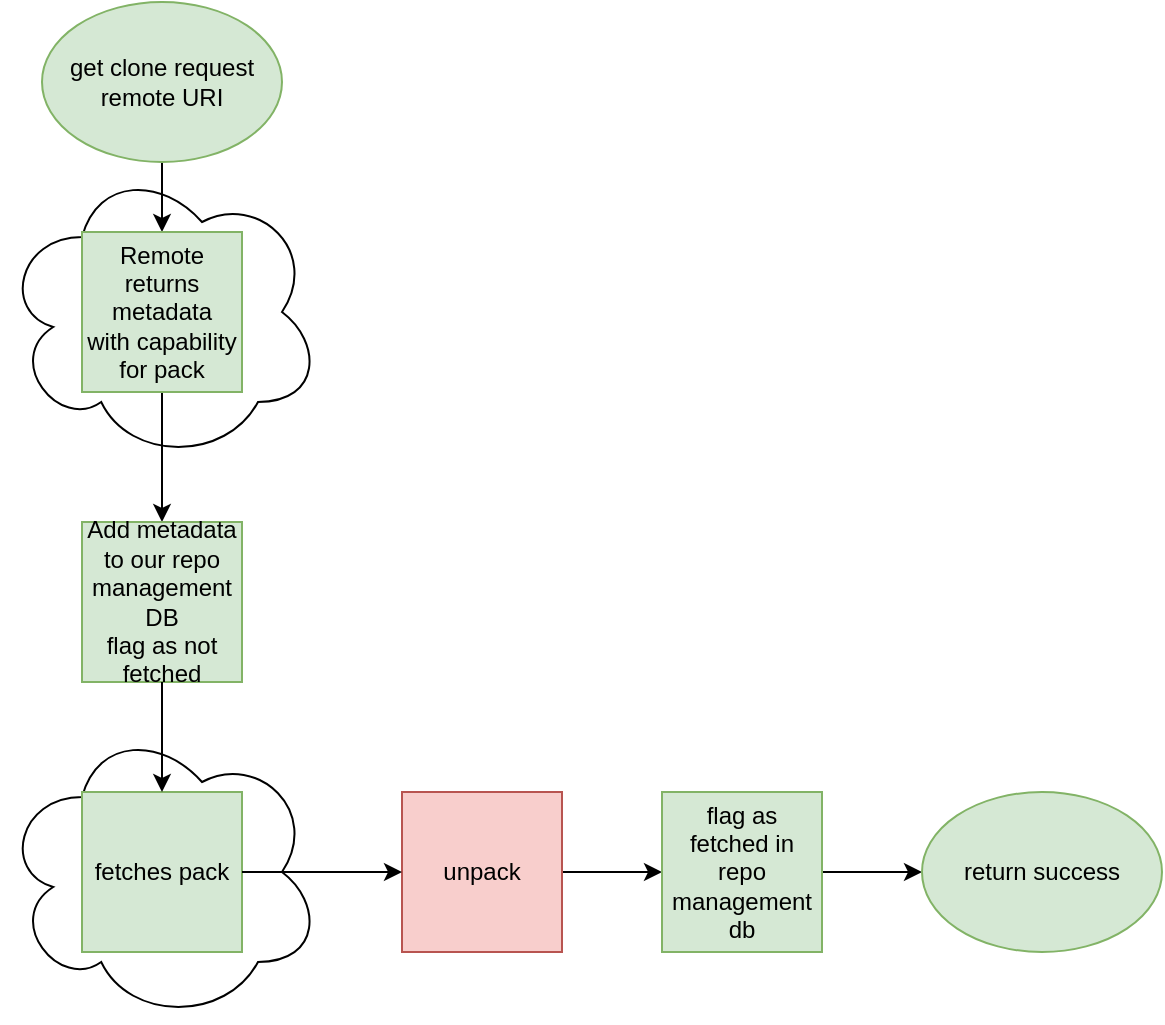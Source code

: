 <mxfile version="12.5.4" type="github">
  <diagram id="zO-Ndx_tbdGU6NtDlcAN" name="Page-1">
    <mxGraphModel dx="768" dy="419" grid="1" gridSize="10" guides="1" tooltips="1" connect="1" arrows="1" fold="1" page="1" pageScale="1" pageWidth="850" pageHeight="1100" math="0" shadow="0">
      <root>
        <mxCell id="0"/>
        <mxCell id="1" parent="0"/>
        <mxCell id="mCaw67XqG0S3leMnFBG2-7" value="" style="ellipse;shape=cloud;whiteSpace=wrap;html=1;" parent="1" vertex="1">
          <mxGeometry y="390" width="160" height="150" as="geometry"/>
        </mxCell>
        <mxCell id="mCaw67XqG0S3leMnFBG2-2" value="" style="ellipse;shape=cloud;whiteSpace=wrap;html=1;" parent="1" vertex="1">
          <mxGeometry y="110" width="160" height="150" as="geometry"/>
        </mxCell>
        <mxCell id="mCaw67XqG0S3leMnFBG2-6" value="" style="edgeStyle=orthogonalEdgeStyle;rounded=0;orthogonalLoop=1;jettySize=auto;html=1;exitX=0.5;exitY=1;exitDx=0;exitDy=0;" parent="1" source="mCaw67XqG0S3leMnFBG2-1" target="mCaw67XqG0S3leMnFBG2-4" edge="1">
          <mxGeometry relative="1" as="geometry"/>
        </mxCell>
        <mxCell id="mCaw67XqG0S3leMnFBG2-3" value="" style="edgeStyle=orthogonalEdgeStyle;rounded=0;orthogonalLoop=1;jettySize=auto;html=1;" parent="1" source="7s5gqH4z4nf9z0TM5Xe7-1" target="mCaw67XqG0S3leMnFBG2-1" edge="1">
          <mxGeometry relative="1" as="geometry"/>
        </mxCell>
        <mxCell id="7s5gqH4z4nf9z0TM5Xe7-1" value="get clone request remote URI" style="ellipse;whiteSpace=wrap;html=1;fillColor=#d5e8d4;strokeColor=#82b366;" parent="1" vertex="1">
          <mxGeometry x="20" y="30" width="120" height="80" as="geometry"/>
        </mxCell>
        <mxCell id="mCaw67XqG0S3leMnFBG2-1" value="&lt;div&gt;Remote&lt;/div&gt;&lt;div&gt;returns metadata&lt;/div&gt;&lt;div&gt;with capability for pack&lt;br&gt;&lt;/div&gt;" style="whiteSpace=wrap;html=1;aspect=fixed;fillColor=#d5e8d4;strokeColor=#82b366;" parent="1" vertex="1">
          <mxGeometry x="40" y="145" width="80" height="80" as="geometry"/>
        </mxCell>
        <mxCell id="mCaw67XqG0S3leMnFBG2-4" value="&lt;div&gt;Add metadata to our repo management DB&lt;/div&gt;&lt;div&gt;flag as not fetched&lt;br&gt;&lt;/div&gt;" style="whiteSpace=wrap;html=1;aspect=fixed;fillColor=#d5e8d4;strokeColor=#82b366;" parent="1" vertex="1">
          <mxGeometry x="40" y="290" width="80" height="80" as="geometry"/>
        </mxCell>
        <mxCell id="mCaw67XqG0S3leMnFBG2-5" value="fetches pack" style="whiteSpace=wrap;html=1;aspect=fixed;fillColor=#d5e8d4;strokeColor=#82b366;" parent="1" vertex="1">
          <mxGeometry x="40" y="425" width="80" height="80" as="geometry"/>
        </mxCell>
        <mxCell id="mCaw67XqG0S3leMnFBG2-8" value="" style="endArrow=classic;html=1;exitX=0.5;exitY=1;exitDx=0;exitDy=0;entryX=0.5;entryY=0;entryDx=0;entryDy=0;" parent="1" source="mCaw67XqG0S3leMnFBG2-4" target="mCaw67XqG0S3leMnFBG2-5" edge="1">
          <mxGeometry width="50" height="50" relative="1" as="geometry">
            <mxPoint x="240" y="400" as="sourcePoint"/>
            <mxPoint x="290" y="350" as="targetPoint"/>
          </mxGeometry>
        </mxCell>
        <mxCell id="mCaw67XqG0S3leMnFBG2-13" value="" style="edgeStyle=orthogonalEdgeStyle;rounded=0;orthogonalLoop=1;jettySize=auto;html=1;" parent="1" source="mCaw67XqG0S3leMnFBG2-9" target="mCaw67XqG0S3leMnFBG2-12" edge="1">
          <mxGeometry relative="1" as="geometry"/>
        </mxCell>
        <mxCell id="mCaw67XqG0S3leMnFBG2-9" value="unpack" style="whiteSpace=wrap;html=1;aspect=fixed;fillColor=#f8cecc;strokeColor=#b85450;" parent="1" vertex="1">
          <mxGeometry x="200" y="425" width="80" height="80" as="geometry"/>
        </mxCell>
        <mxCell id="mCaw67XqG0S3leMnFBG2-11" value="" style="endArrow=classic;html=1;exitX=1;exitY=0.5;exitDx=0;exitDy=0;" parent="1" source="mCaw67XqG0S3leMnFBG2-5" target="mCaw67XqG0S3leMnFBG2-9" edge="1">
          <mxGeometry width="50" height="50" relative="1" as="geometry">
            <mxPoint x="190" y="380" as="sourcePoint"/>
            <mxPoint x="240" y="330" as="targetPoint"/>
          </mxGeometry>
        </mxCell>
        <mxCell id="mCaw67XqG0S3leMnFBG2-15" value="" style="edgeStyle=orthogonalEdgeStyle;rounded=0;orthogonalLoop=1;jettySize=auto;html=1;" parent="1" source="mCaw67XqG0S3leMnFBG2-12" target="mCaw67XqG0S3leMnFBG2-14" edge="1">
          <mxGeometry relative="1" as="geometry"/>
        </mxCell>
        <mxCell id="mCaw67XqG0S3leMnFBG2-12" value="flag as fetched in repo management db" style="whiteSpace=wrap;html=1;aspect=fixed;fillColor=#d5e8d4;strokeColor=#82b366;" parent="1" vertex="1">
          <mxGeometry x="330" y="425" width="80" height="80" as="geometry"/>
        </mxCell>
        <mxCell id="mCaw67XqG0S3leMnFBG2-14" value="return success" style="ellipse;whiteSpace=wrap;html=1;fillColor=#d5e8d4;strokeColor=#82b366;" parent="1" vertex="1">
          <mxGeometry x="460" y="425" width="120" height="80" as="geometry"/>
        </mxCell>
      </root>
    </mxGraphModel>
  </diagram>
</mxfile>
